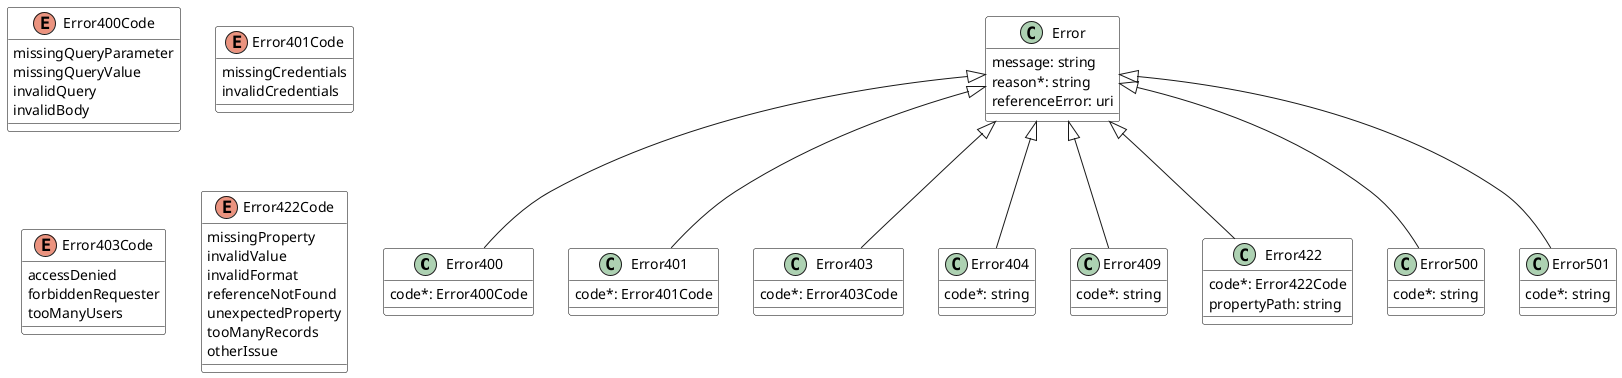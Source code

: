@startuml
skinparam {
    ClassBackgroundColor White
    ClassBorderColor Black
}


class Error400 {

    code*: Error400Code
}
Error <|-- Error400



class Error401 {

    code*: Error401Code
}
Error <|-- Error401



class Error403 {

    code*: Error403Code
}
Error <|-- Error403



class Error404 {

    code*: string
}
Error <|-- Error404



class Error409 {

    code*: string
}
Error <|-- Error409



class Error {

    message: string
    reason*: string
    referenceError: uri
}


enum Error400Code {

    missingQueryParameter
    missingQueryValue
    invalidQuery
    invalidBody
}

enum Error401Code {

    missingCredentials
    invalidCredentials
}

enum Error403Code {

    accessDenied
    forbiddenRequester
    tooManyUsers
}


enum Error422Code {

    missingProperty
    invalidValue
    invalidFormat
    referenceNotFound
    unexpectedProperty
    tooManyRecords
    otherIssue
}

class Error422 {

    code*: Error422Code
    propertyPath: string
}
Error <|-- Error422



class Error500 {

    code*: string
}
Error <|-- Error500


class Error501 {

    code*: string
}
Error <|-- Error501




@enduml
